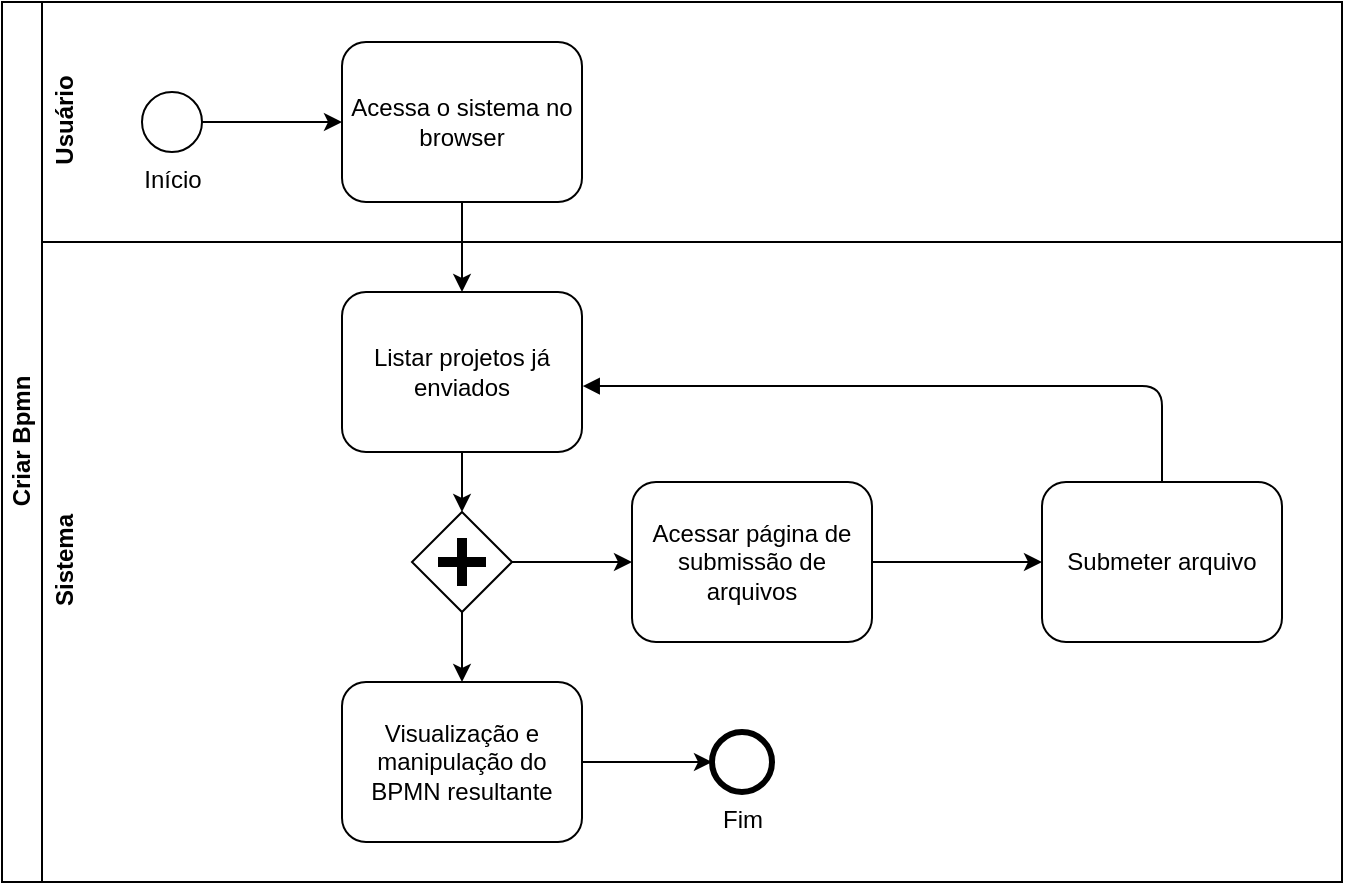 <mxfile version="10.6.7" type="device"><diagram name="Page-1" id="2a216829-ef6e-dabb-86c1-c78162f3ba2b"><mxGraphModel dx="1394" dy="806" grid="1" gridSize="10" guides="1" tooltips="1" connect="1" arrows="1" fold="1" page="1" pageScale="1" pageWidth="850" pageHeight="1100" background="#ffffff" math="0" shadow="0"><root><mxCell id="0"/><mxCell id="1" parent="0"/><mxCell id="ga_3sjXb7dkhcg3qbNtY-1" value="Criar Bpmn" style="swimlane;html=1;horizontal=0;startSize=20;" parent="1" vertex="1"><mxGeometry x="50" y="130" width="670" height="440" as="geometry"/></mxCell><mxCell id="ga_3sjXb7dkhcg3qbNtY-2" value="Usuário" style="swimlane;html=1;horizontal=0;swimlaneLine=0;" parent="ga_3sjXb7dkhcg3qbNtY-1" vertex="1"><mxGeometry x="20" width="650" height="120" as="geometry"/></mxCell><mxCell id="ga_3sjXb7dkhcg3qbNtY-8" value="Acessa o sistema no browser" style="shape=ext;rounded=1;html=1;whiteSpace=wrap;" parent="ga_3sjXb7dkhcg3qbNtY-2" vertex="1"><mxGeometry x="150" y="20" width="120" height="80" as="geometry"/></mxCell><mxCell id="ga_3sjXb7dkhcg3qbNtY-10" value="" style="edgeStyle=orthogonalEdgeStyle;rounded=0;orthogonalLoop=1;jettySize=auto;html=1;" parent="ga_3sjXb7dkhcg3qbNtY-2" source="ga_3sjXb7dkhcg3qbNtY-9" target="ga_3sjXb7dkhcg3qbNtY-8" edge="1"><mxGeometry relative="1" as="geometry"/></mxCell><mxCell id="ga_3sjXb7dkhcg3qbNtY-9" value="Início" style="shape=mxgraph.bpmn.shape;html=1;verticalLabelPosition=bottom;labelBackgroundColor=#ffffff;verticalAlign=top;align=center;perimeter=ellipsePerimeter;outlineConnect=0;outline=standard;symbol=general;" parent="ga_3sjXb7dkhcg3qbNtY-2" vertex="1"><mxGeometry x="50" y="45" width="30" height="30" as="geometry"/></mxCell><mxCell id="ga_3sjXb7dkhcg3qbNtY-11" value="Sistema&lt;br&gt;" style="swimlane;html=1;horizontal=0;swimlaneLine=0;" parent="ga_3sjXb7dkhcg3qbNtY-1" vertex="1"><mxGeometry x="20" y="120" width="650" height="320" as="geometry"/></mxCell><mxCell id="ga_3sjXb7dkhcg3qbNtY-33" value="" style="edgeStyle=orthogonalEdgeStyle;rounded=0;orthogonalLoop=1;jettySize=auto;html=1;" parent="ga_3sjXb7dkhcg3qbNtY-11" source="ga_3sjXb7dkhcg3qbNtY-13" target="ga_3sjXb7dkhcg3qbNtY-31" edge="1"><mxGeometry relative="1" as="geometry"/></mxCell><mxCell id="ga_3sjXb7dkhcg3qbNtY-13" value="Listar projetos já enviados" style="shape=ext;rounded=1;html=1;whiteSpace=wrap;" parent="ga_3sjXb7dkhcg3qbNtY-11" vertex="1"><mxGeometry x="150" y="25" width="120" height="80" as="geometry"/></mxCell><mxCell id="ga_3sjXb7dkhcg3qbNtY-18" value="" style="edgeStyle=orthogonalEdgeStyle;rounded=0;orthogonalLoop=1;jettySize=auto;html=1;" parent="ga_3sjXb7dkhcg3qbNtY-11" source="ga_3sjXb7dkhcg3qbNtY-15" target="ga_3sjXb7dkhcg3qbNtY-17" edge="1"><mxGeometry relative="1" as="geometry"/></mxCell><mxCell id="ga_3sjXb7dkhcg3qbNtY-15" value="Acessar página de submissão de arquivos" style="shape=ext;rounded=1;html=1;whiteSpace=wrap;" parent="ga_3sjXb7dkhcg3qbNtY-11" vertex="1"><mxGeometry x="295" y="120" width="120" height="80" as="geometry"/></mxCell><mxCell id="ga_3sjXb7dkhcg3qbNtY-17" value="Submeter arquivo" style="shape=ext;rounded=1;html=1;whiteSpace=wrap;" parent="ga_3sjXb7dkhcg3qbNtY-11" vertex="1"><mxGeometry x="500" y="120" width="120" height="80" as="geometry"/></mxCell><mxCell id="ga_3sjXb7dkhcg3qbNtY-36" value="" style="edgeStyle=orthogonalEdgeStyle;rounded=0;orthogonalLoop=1;jettySize=auto;html=1;" parent="ga_3sjXb7dkhcg3qbNtY-11" source="ga_3sjXb7dkhcg3qbNtY-31" target="ga_3sjXb7dkhcg3qbNtY-15" edge="1"><mxGeometry relative="1" as="geometry"/></mxCell><mxCell id="ga_3sjXb7dkhcg3qbNtY-39" value="" style="edgeStyle=orthogonalEdgeStyle;rounded=0;orthogonalLoop=1;jettySize=auto;html=1;" parent="ga_3sjXb7dkhcg3qbNtY-11" source="ga_3sjXb7dkhcg3qbNtY-31" target="ga_3sjXb7dkhcg3qbNtY-38" edge="1"><mxGeometry relative="1" as="geometry"/></mxCell><mxCell id="ga_3sjXb7dkhcg3qbNtY-31" value="" style="shape=mxgraph.bpmn.shape;html=1;verticalLabelPosition=bottom;labelBackgroundColor=#ffffff;verticalAlign=top;align=center;perimeter=rhombusPerimeter;background=gateway;outlineConnect=0;outline=none;symbol=parallelGw;shadow=0;" parent="ga_3sjXb7dkhcg3qbNtY-11" vertex="1"><mxGeometry x="185" y="135" width="50" height="50" as="geometry"/></mxCell><mxCell id="ga_3sjXb7dkhcg3qbNtY-37" value="" style="endArrow=block;endFill=1;endSize=6;html=1;exitX=0.5;exitY=0;exitDx=0;exitDy=0;entryX=1.003;entryY=0.588;entryDx=0;entryDy=0;entryPerimeter=0;" parent="ga_3sjXb7dkhcg3qbNtY-11" source="ga_3sjXb7dkhcg3qbNtY-17" target="ga_3sjXb7dkhcg3qbNtY-13" edge="1"><mxGeometry width="100" relative="1" as="geometry"><mxPoint x="560" y="90" as="sourcePoint"/><mxPoint x="560" y="70" as="targetPoint"/><Array as="points"><mxPoint x="560" y="72"/></Array></mxGeometry></mxCell><mxCell id="ga_3sjXb7dkhcg3qbNtY-41" value="" style="edgeStyle=orthogonalEdgeStyle;rounded=0;orthogonalLoop=1;jettySize=auto;html=1;" parent="ga_3sjXb7dkhcg3qbNtY-11" source="ga_3sjXb7dkhcg3qbNtY-38" target="ga_3sjXb7dkhcg3qbNtY-40" edge="1"><mxGeometry relative="1" as="geometry"/></mxCell><mxCell id="ga_3sjXb7dkhcg3qbNtY-38" value="Visualização e manipulação do BPMN resultante" style="shape=ext;rounded=1;html=1;whiteSpace=wrap;" parent="ga_3sjXb7dkhcg3qbNtY-11" vertex="1"><mxGeometry x="150" y="220" width="120" height="80" as="geometry"/></mxCell><mxCell id="ga_3sjXb7dkhcg3qbNtY-40" value="Fim&lt;br&gt;" style="shape=mxgraph.bpmn.shape;html=1;verticalLabelPosition=bottom;labelBackgroundColor=#ffffff;verticalAlign=top;align=center;perimeter=ellipsePerimeter;outlineConnect=0;outline=end;symbol=general;" parent="ga_3sjXb7dkhcg3qbNtY-11" vertex="1"><mxGeometry x="335" y="245" width="30" height="30" as="geometry"/></mxCell><mxCell id="ga_3sjXb7dkhcg3qbNtY-14" value="" style="edgeStyle=orthogonalEdgeStyle;rounded=0;orthogonalLoop=1;jettySize=auto;html=1;" parent="ga_3sjXb7dkhcg3qbNtY-1" source="ga_3sjXb7dkhcg3qbNtY-8" target="ga_3sjXb7dkhcg3qbNtY-13" edge="1"><mxGeometry relative="1" as="geometry"/></mxCell></root></mxGraphModel></diagram></mxfile>